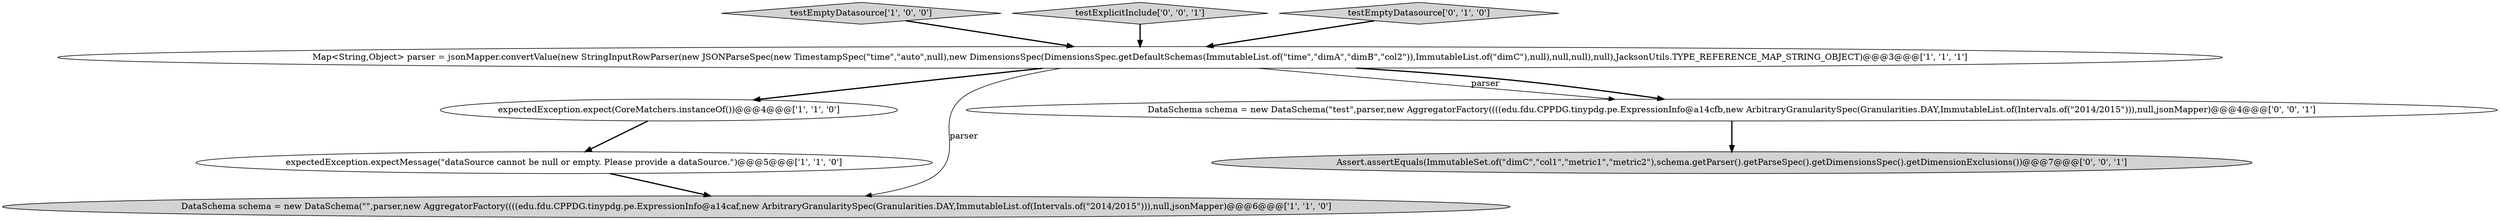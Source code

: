 digraph {
3 [style = filled, label = "testEmptyDatasource['1', '0', '0']", fillcolor = lightgray, shape = diamond image = "AAA0AAABBB1BBB"];
0 [style = filled, label = "expectedException.expect(CoreMatchers.instanceOf())@@@4@@@['1', '1', '0']", fillcolor = white, shape = ellipse image = "AAA0AAABBB1BBB"];
1 [style = filled, label = "DataSchema schema = new DataSchema(\"\",parser,new AggregatorFactory((((edu.fdu.CPPDG.tinypdg.pe.ExpressionInfo@a14caf,new ArbitraryGranularitySpec(Granularities.DAY,ImmutableList.of(Intervals.of(\"2014/2015\"))),null,jsonMapper)@@@6@@@['1', '1', '0']", fillcolor = lightgray, shape = ellipse image = "AAA0AAABBB1BBB"];
4 [style = filled, label = "Map<String,Object> parser = jsonMapper.convertValue(new StringInputRowParser(new JSONParseSpec(new TimestampSpec(\"time\",\"auto\",null),new DimensionsSpec(DimensionsSpec.getDefaultSchemas(ImmutableList.of(\"time\",\"dimA\",\"dimB\",\"col2\")),ImmutableList.of(\"dimC\"),null),null,null),null),JacksonUtils.TYPE_REFERENCE_MAP_STRING_OBJECT)@@@3@@@['1', '1', '1']", fillcolor = white, shape = ellipse image = "AAA0AAABBB1BBB"];
8 [style = filled, label = "testExplicitInclude['0', '0', '1']", fillcolor = lightgray, shape = diamond image = "AAA0AAABBB3BBB"];
5 [style = filled, label = "testEmptyDatasource['0', '1', '0']", fillcolor = lightgray, shape = diamond image = "AAA0AAABBB2BBB"];
6 [style = filled, label = "Assert.assertEquals(ImmutableSet.of(\"dimC\",\"col1\",\"metric1\",\"metric2\"),schema.getParser().getParseSpec().getDimensionsSpec().getDimensionExclusions())@@@7@@@['0', '0', '1']", fillcolor = lightgray, shape = ellipse image = "AAA0AAABBB3BBB"];
7 [style = filled, label = "DataSchema schema = new DataSchema(\"test\",parser,new AggregatorFactory((((edu.fdu.CPPDG.tinypdg.pe.ExpressionInfo@a14cfb,new ArbitraryGranularitySpec(Granularities.DAY,ImmutableList.of(Intervals.of(\"2014/2015\"))),null,jsonMapper)@@@4@@@['0', '0', '1']", fillcolor = white, shape = ellipse image = "AAA0AAABBB3BBB"];
2 [style = filled, label = "expectedException.expectMessage(\"dataSource cannot be null or empty. Please provide a dataSource.\")@@@5@@@['1', '1', '0']", fillcolor = white, shape = ellipse image = "AAA0AAABBB1BBB"];
7->6 [style = bold, label=""];
4->7 [style = solid, label="parser"];
5->4 [style = bold, label=""];
0->2 [style = bold, label=""];
4->7 [style = bold, label=""];
8->4 [style = bold, label=""];
2->1 [style = bold, label=""];
3->4 [style = bold, label=""];
4->0 [style = bold, label=""];
4->1 [style = solid, label="parser"];
}
